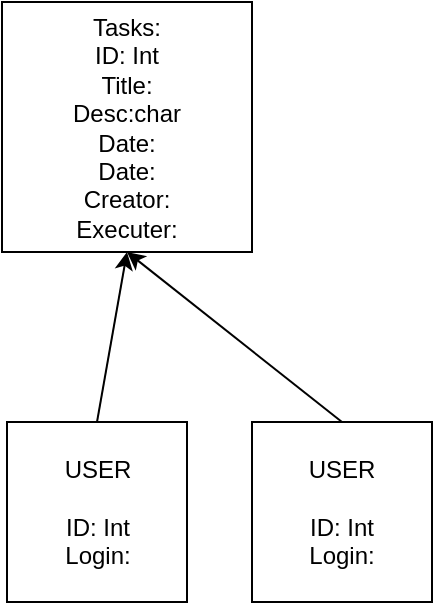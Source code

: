 <mxfile>
    <diagram id="8F-IT0gddp71lfpkDYcI" name="Страница 1">
        <mxGraphModel dx="779" dy="569" grid="1" gridSize="10" guides="1" tooltips="1" connect="1" arrows="1" fold="1" page="1" pageScale="1" pageWidth="827" pageHeight="1169" math="0" shadow="0">
            <root>
                <mxCell id="0"/>
                <mxCell id="1" parent="0"/>
                <mxCell id="6" style="edgeStyle=none;html=1;exitX=0.5;exitY=0;exitDx=0;exitDy=0;entryX=0.5;entryY=1;entryDx=0;entryDy=0;" parent="1" source="2" target="3" edge="1">
                    <mxGeometry relative="1" as="geometry"/>
                </mxCell>
                <mxCell id="2" value="USER&lt;br&gt;&lt;br&gt;ID: Int&lt;br&gt;Login:" style="whiteSpace=wrap;html=1;aspect=fixed;" parent="1" vertex="1">
                    <mxGeometry x="407.5" y="250" width="90" height="90" as="geometry"/>
                </mxCell>
                <mxCell id="3" value="Tasks:&lt;br&gt;ID: Int&lt;br&gt;Title:&lt;br&gt;Desc:char&lt;br&gt;Date:&lt;br&gt;Date:&lt;br&gt;Creator:&lt;br&gt;Executer:" style="whiteSpace=wrap;html=1;aspect=fixed;" parent="1" vertex="1">
                    <mxGeometry x="405" y="40" width="125" height="125" as="geometry"/>
                </mxCell>
                <mxCell id="8" style="edgeStyle=none;html=1;exitX=0.5;exitY=0;exitDx=0;exitDy=0;entryX=0.5;entryY=1;entryDx=0;entryDy=0;" parent="1" source="7" target="3" edge="1">
                    <mxGeometry relative="1" as="geometry"/>
                </mxCell>
                <mxCell id="7" value="USER&lt;br&gt;&lt;br&gt;ID: Int&lt;br&gt;Login:" style="whiteSpace=wrap;html=1;aspect=fixed;" parent="1" vertex="1">
                    <mxGeometry x="530" y="250" width="90" height="90" as="geometry"/>
                </mxCell>
            </root>
        </mxGraphModel>
    </diagram>
</mxfile>